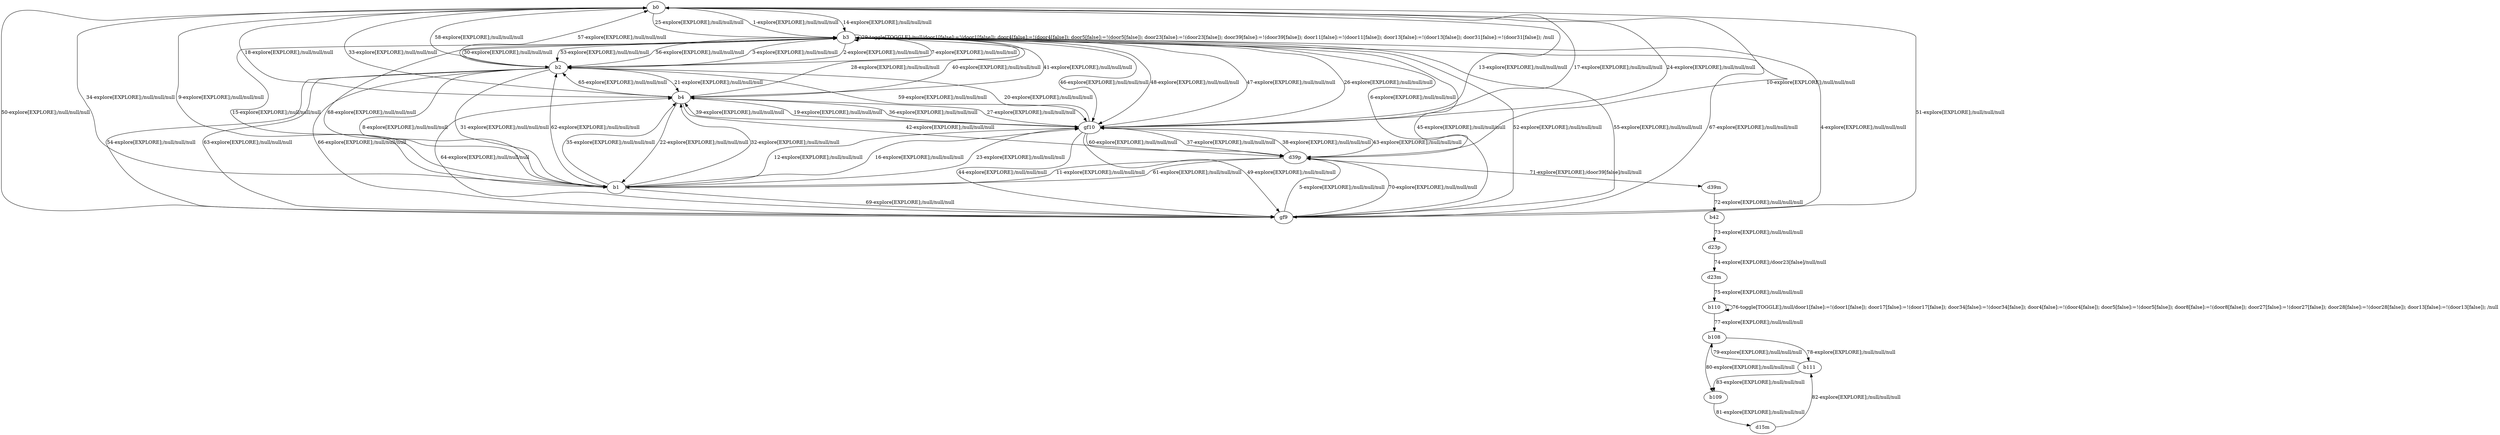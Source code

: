 # Total number of goals covered by this test: 1
# b111 --> b109

digraph g {
"b0" -> "b3" [label = "1-explore[EXPLORE];/null/null/null"];
"b3" -> "b2" [label = "2-explore[EXPLORE];/null/null/null"];
"b2" -> "b3" [label = "3-explore[EXPLORE];/null/null/null"];
"b3" -> "gf9" [label = "4-explore[EXPLORE];/null/null/null"];
"gf9" -> "d39p" [label = "5-explore[EXPLORE];/null/null/null"];
"d39p" -> "b3" [label = "6-explore[EXPLORE];/null/null/null"];
"b3" -> "b2" [label = "7-explore[EXPLORE];/null/null/null"];
"b2" -> "b1" [label = "8-explore[EXPLORE];/null/null/null"];
"b1" -> "b0" [label = "9-explore[EXPLORE];/null/null/null"];
"b0" -> "d39p" [label = "10-explore[EXPLORE];/null/null/null"];
"d39p" -> "b1" [label = "11-explore[EXPLORE];/null/null/null"];
"b1" -> "gf10" [label = "12-explore[EXPLORE];/null/null/null"];
"gf10" -> "b0" [label = "13-explore[EXPLORE];/null/null/null"];
"b0" -> "b3" [label = "14-explore[EXPLORE];/null/null/null"];
"b3" -> "b1" [label = "15-explore[EXPLORE];/null/null/null"];
"b1" -> "gf10" [label = "16-explore[EXPLORE];/null/null/null"];
"gf10" -> "b0" [label = "17-explore[EXPLORE];/null/null/null"];
"b0" -> "b4" [label = "18-explore[EXPLORE];/null/null/null"];
"b4" -> "gf10" [label = "19-explore[EXPLORE];/null/null/null"];
"gf10" -> "b2" [label = "20-explore[EXPLORE];/null/null/null"];
"b2" -> "b4" [label = "21-explore[EXPLORE];/null/null/null"];
"b4" -> "b1" [label = "22-explore[EXPLORE];/null/null/null"];
"b1" -> "gf10" [label = "23-explore[EXPLORE];/null/null/null"];
"gf10" -> "b0" [label = "24-explore[EXPLORE];/null/null/null"];
"b0" -> "b3" [label = "25-explore[EXPLORE];/null/null/null"];
"b3" -> "gf10" [label = "26-explore[EXPLORE];/null/null/null"];
"gf10" -> "b4" [label = "27-explore[EXPLORE];/null/null/null"];
"b4" -> "b3" [label = "28-explore[EXPLORE];/null/null/null"];
"b3" -> "b3" [label = "29-toggle[TOGGLE];/null/door1[false]:=!(door1[false]); door4[false]:=!(door4[false]); door5[false]:=!(door5[false]); door23[false]:=!(door23[false]); door39[false]:=!(door39[false]); door11[false]:=!(door11[false]); door13[false]:=!(door13[false]); door31[false]:=!(door31[false]); /null"];
"b3" -> "b2" [label = "30-explore[EXPLORE];/null/null/null"];
"b2" -> "b1" [label = "31-explore[EXPLORE];/null/null/null"];
"b1" -> "b4" [label = "32-explore[EXPLORE];/null/null/null"];
"b4" -> "b0" [label = "33-explore[EXPLORE];/null/null/null"];
"b0" -> "b1" [label = "34-explore[EXPLORE];/null/null/null"];
"b1" -> "b4" [label = "35-explore[EXPLORE];/null/null/null"];
"b4" -> "gf10" [label = "36-explore[EXPLORE];/null/null/null"];
"gf10" -> "d39p" [label = "37-explore[EXPLORE];/null/null/null"];
"d39p" -> "gf10" [label = "38-explore[EXPLORE];/null/null/null"];
"gf10" -> "b4" [label = "39-explore[EXPLORE];/null/null/null"];
"b4" -> "b3" [label = "40-explore[EXPLORE];/null/null/null"];
"b3" -> "b4" [label = "41-explore[EXPLORE];/null/null/null"];
"b4" -> "d39p" [label = "42-explore[EXPLORE];/null/null/null"];
"d39p" -> "gf10" [label = "43-explore[EXPLORE];/null/null/null"];
"gf10" -> "gf9" [label = "44-explore[EXPLORE];/null/null/null"];
"gf9" -> "b3" [label = "45-explore[EXPLORE];/null/null/null"];
"b3" -> "gf10" [label = "46-explore[EXPLORE];/null/null/null"];
"gf10" -> "b3" [label = "47-explore[EXPLORE];/null/null/null"];
"b3" -> "gf10" [label = "48-explore[EXPLORE];/null/null/null"];
"gf10" -> "gf9" [label = "49-explore[EXPLORE];/null/null/null"];
"gf9" -> "b0" [label = "50-explore[EXPLORE];/null/null/null"];
"b0" -> "gf9" [label = "51-explore[EXPLORE];/null/null/null"];
"gf9" -> "b3" [label = "52-explore[EXPLORE];/null/null/null"];
"b3" -> "b2" [label = "53-explore[EXPLORE];/null/null/null"];
"b2" -> "gf9" [label = "54-explore[EXPLORE];/null/null/null"];
"gf9" -> "b3" [label = "55-explore[EXPLORE];/null/null/null"];
"b3" -> "b2" [label = "56-explore[EXPLORE];/null/null/null"];
"b2" -> "b0" [label = "57-explore[EXPLORE];/null/null/null"];
"b0" -> "b2" [label = "58-explore[EXPLORE];/null/null/null"];
"b2" -> "gf10" [label = "59-explore[EXPLORE];/null/null/null"];
"gf10" -> "d39p" [label = "60-explore[EXPLORE];/null/null/null"];
"d39p" -> "b1" [label = "61-explore[EXPLORE];/null/null/null"];
"b1" -> "b2" [label = "62-explore[EXPLORE];/null/null/null"];
"b2" -> "gf9" [label = "63-explore[EXPLORE];/null/null/null"];
"gf9" -> "b4" [label = "64-explore[EXPLORE];/null/null/null"];
"b4" -> "b2" [label = "65-explore[EXPLORE];/null/null/null"];
"b2" -> "gf9" [label = "66-explore[EXPLORE];/null/null/null"];
"gf9" -> "b3" [label = "67-explore[EXPLORE];/null/null/null"];
"b3" -> "b1" [label = "68-explore[EXPLORE];/null/null/null"];
"b1" -> "gf9" [label = "69-explore[EXPLORE];/null/null/null"];
"gf9" -> "d39p" [label = "70-explore[EXPLORE];/null/null/null"];
"d39p" -> "d39m" [label = "71-explore[EXPLORE];/door39[false]/null/null"];
"d39m" -> "b42" [label = "72-explore[EXPLORE];/null/null/null"];
"b42" -> "d23p" [label = "73-explore[EXPLORE];/null/null/null"];
"d23p" -> "d23m" [label = "74-explore[EXPLORE];/door23[false]/null/null"];
"d23m" -> "b110" [label = "75-explore[EXPLORE];/null/null/null"];
"b110" -> "b110" [label = "76-toggle[TOGGLE];/null/door1[false]:=!(door1[false]); door17[false]:=!(door17[false]); door34[false]:=!(door34[false]); door4[false]:=!(door4[false]); door5[false]:=!(door5[false]); door8[false]:=!(door8[false]); door27[false]:=!(door27[false]); door28[false]:=!(door28[false]); door13[false]:=!(door13[false]); /null"];
"b110" -> "b108" [label = "77-explore[EXPLORE];/null/null/null"];
"b108" -> "b111" [label = "78-explore[EXPLORE];/null/null/null"];
"b111" -> "b108" [label = "79-explore[EXPLORE];/null/null/null"];
"b108" -> "b109" [label = "80-explore[EXPLORE];/null/null/null"];
"b109" -> "d15m" [label = "81-explore[EXPLORE];/null/null/null"];
"d15m" -> "b111" [label = "82-explore[EXPLORE];/null/null/null"];
"b111" -> "b109" [label = "83-explore[EXPLORE];/null/null/null"];
}
